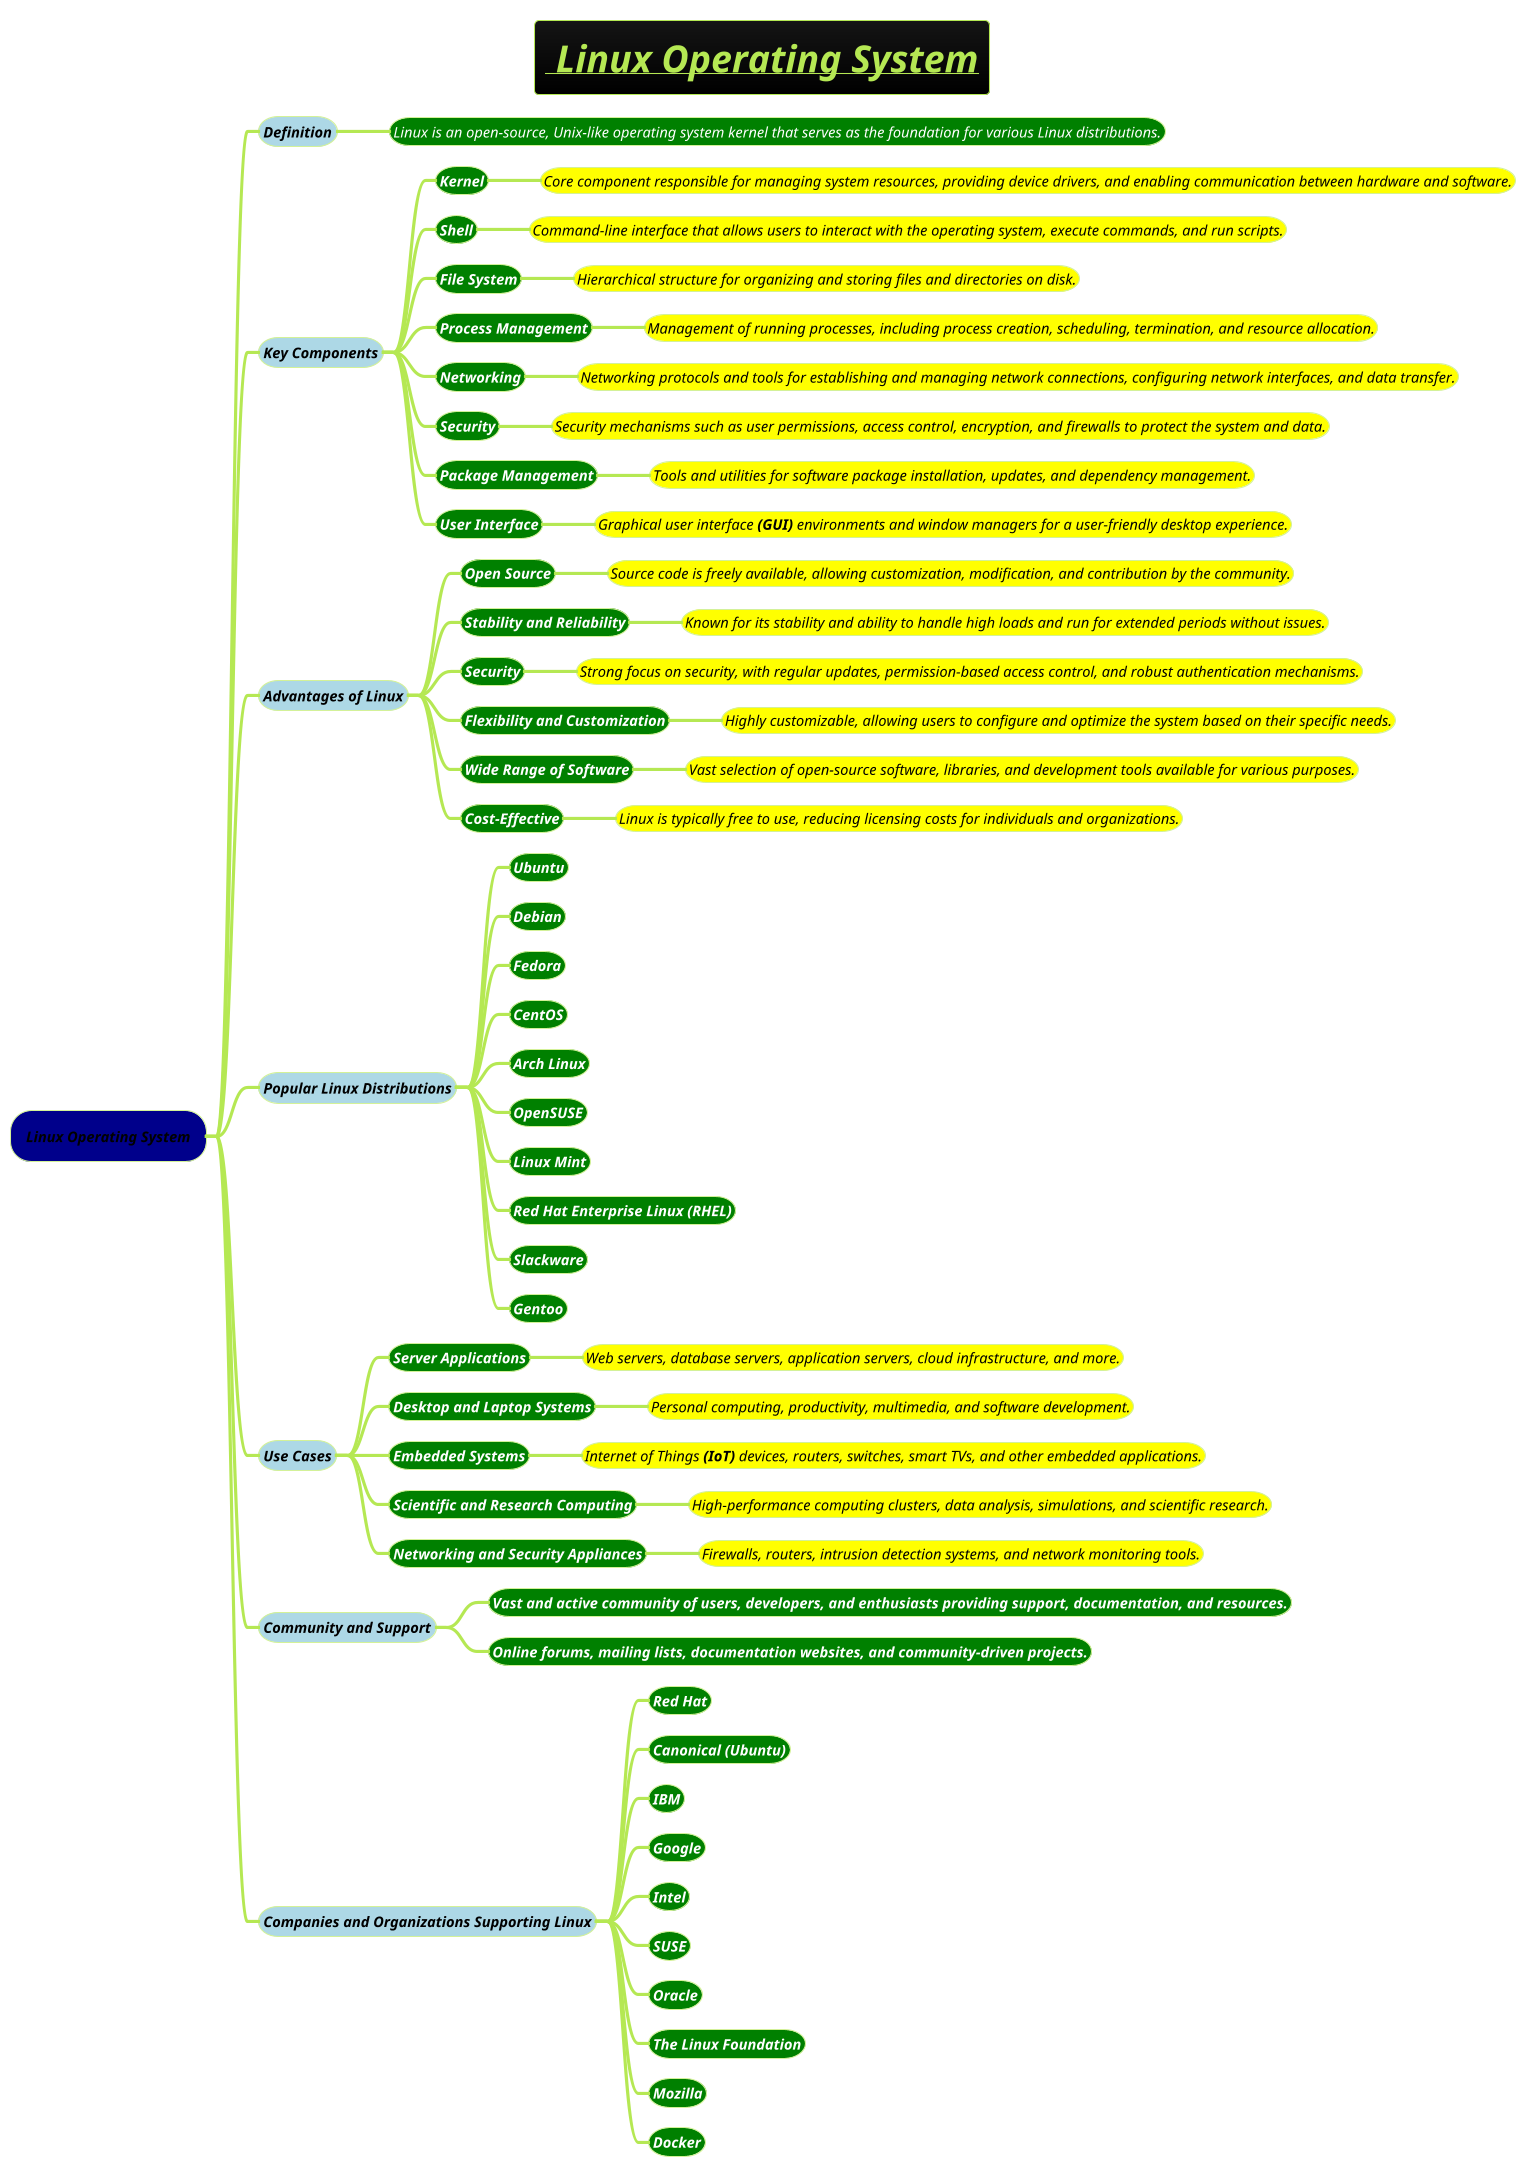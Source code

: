 @startmindmap
title =<i><u><b> Linux Operating System
!theme hacker

*[#darkblue] <color #black><i><size:14>Linux Operating System
**[#lightblue] <color #black><i><size:14>Definition
***[#green] <color #white><i><size:14>Linux is an open-source, Unix-like operating system kernel that serves as the foundation for various Linux distributions.
**[#lightblue] <color #black><i><size:14>Key Components
***[#green] <b><color #white><i><size:14>Kernel
****[#yellow] <color #black><i><size:14>Core component responsible for managing system resources, providing device drivers, and enabling communication between hardware and software.
***[#green] <b><color #white><i><size:14>Shell
****[#yellow] <color #black><i><size:14>Command-line interface that allows users to interact with the operating system, execute commands, and run scripts.
***[#green] <b><color #white><i><size:14>File System
****[#yellow] <color #black><i><size:14>Hierarchical structure for organizing and storing files and directories on disk.
***[#green] <b><color #white><i><size:14>Process Management
****[#yellow] <color #black><i><size:14>Management of running processes, including process creation, scheduling, termination, and resource allocation.
***[#green] <b><color #white><i><size:14>Networking
****[#yellow] <color #black><i><size:14>Networking protocols and tools for establishing and managing network connections, configuring network interfaces, and data transfer.
***[#green] <b><color #white><i><size:14>Security
****[#yellow] <color #black><i><size:14>Security mechanisms such as user permissions, access control, encryption, and firewalls to protect the system and data.
***[#green] <b><color #white><i><size:14>Package Management
****[#yellow] <color #black><i><size:14>Tools and utilities for software package installation, updates, and dependency management.
***[#green] <b><color #white><i><size:14>User Interface
****[#yellow] <color #black><i><size:14>Graphical user interface **(GUI)** environments and window managers for a user-friendly desktop experience.
**[#lightblue] <color #black><i><size:14>Advantages of Linux
***[#green] <b><color #white><i><size:14>Open Source
****[#yellow] <color #black><i><size:14>Source code is freely available, allowing customization, modification, and contribution by the community.
***[#green] <b><color #white><i><size:14>Stability and Reliability
****[#yellow] <color #black><i><size:14>Known for its stability and ability to handle high loads and run for extended periods without issues.
***[#green] <b><color #white><i><size:14>Security
****[#yellow] <color #black><i><size:14>Strong focus on security, with regular updates, permission-based access control, and robust authentication mechanisms.
***[#green] <b><color #white><i><size:14>Flexibility and Customization
****[#yellow] <color #black><i><size:14>Highly customizable, allowing users to configure and optimize the system based on their specific needs.
***[#green] <b><color #white><i><size:14>Wide Range of Software
****[#yellow] <color #black><i><size:14>Vast selection of open-source software, libraries, and development tools available for various purposes.
***[#green] <b><color #white><i><size:14>Cost-Effective
****[#yellow] <color #black><i><size:14>Linux is typically free to use, reducing licensing costs for individuals and organizations.
**[#lightblue] <color #black><i><size:14>Popular Linux Distributions
***[#green] <b><color #white><i><size:14>Ubuntu
***[#green] <b><color #white><i><size:14>Debian
***[#green] <b><color #white><i><size:14>Fedora
***[#green] <b><color #white><i><size:14>CentOS
***[#green] <b><color #white><i><size:14>Arch Linux
***[#green] <b><color #white><i><size:14>OpenSUSE
***[#green] <b><color #white><i><size:14>Linux Mint
***[#green] <b><color #white><i><size:14>Red Hat Enterprise Linux **(RHEL)**
***[#green] <b><color #white><i><size:14>Slackware
***[#green] <b><color #white><i><size:14>Gentoo
**[#lightblue] <color #black><i><size:14>Use Cases
***[#green] <b><color #white><i><size:14>Server Applications
****[#yellow] <color #black><i><size:14>Web servers, database servers, application servers, cloud infrastructure, and more.
***[#green] <b><color #white><i><size:14>Desktop and Laptop Systems
****[#yellow] <color #black><i><size:14>Personal computing, productivity, multimedia, and software development.
***[#green] <b><color #white><i><size:14>Embedded Systems
****[#yellow] <color #black><i><size:14>Internet of Things **(IoT)** devices, routers, switches, smart TVs, and other embedded applications.
***[#green] <b><color #white><i><size:14>Scientific and Research Computing
****[#yellow] <color #black><i><size:14>High-performance computing clusters, data analysis, simulations, and scientific research.
***[#green] <b><color #white><i><size:14>Networking and Security Appliances
****[#yellow] <color #black><i><size:14>Firewalls, routers, intrusion detection systems, and network monitoring tools.
**[#lightblue] <color #black><i><size:14>Community and Support
***[#green] <b><color #white><i><size:14>Vast and active community of users, developers, and enthusiasts providing support, documentation, and resources.
***[#green] <b><color #white><i><size:14>Online forums, mailing lists, documentation websites, and community-driven projects.
**[#lightblue] <color #black><i><size:14>Companies and Organizations Supporting Linux
***[#green] <b><color #white><i><size:14>Red Hat
***[#green] <b><color #white><i><size:14>Canonical **(Ubuntu)**
***[#green] <b><color #white><i><size:14>IBM
***[#green] <b><color #white><i><size:14>Google
***[#green] <b><color #white><i><size:14>Intel
***[#green] <b><color #white><i><size:14>SUSE
***[#green] <b><color #white><i><size:14>Oracle
***[#green] <b><color #white><i><size:14>The Linux Foundation
***[#green] <b><color #white><i><size:14>Mozilla
***[#green] <b><color #white><i><size:14>Docker
@endmindmap
